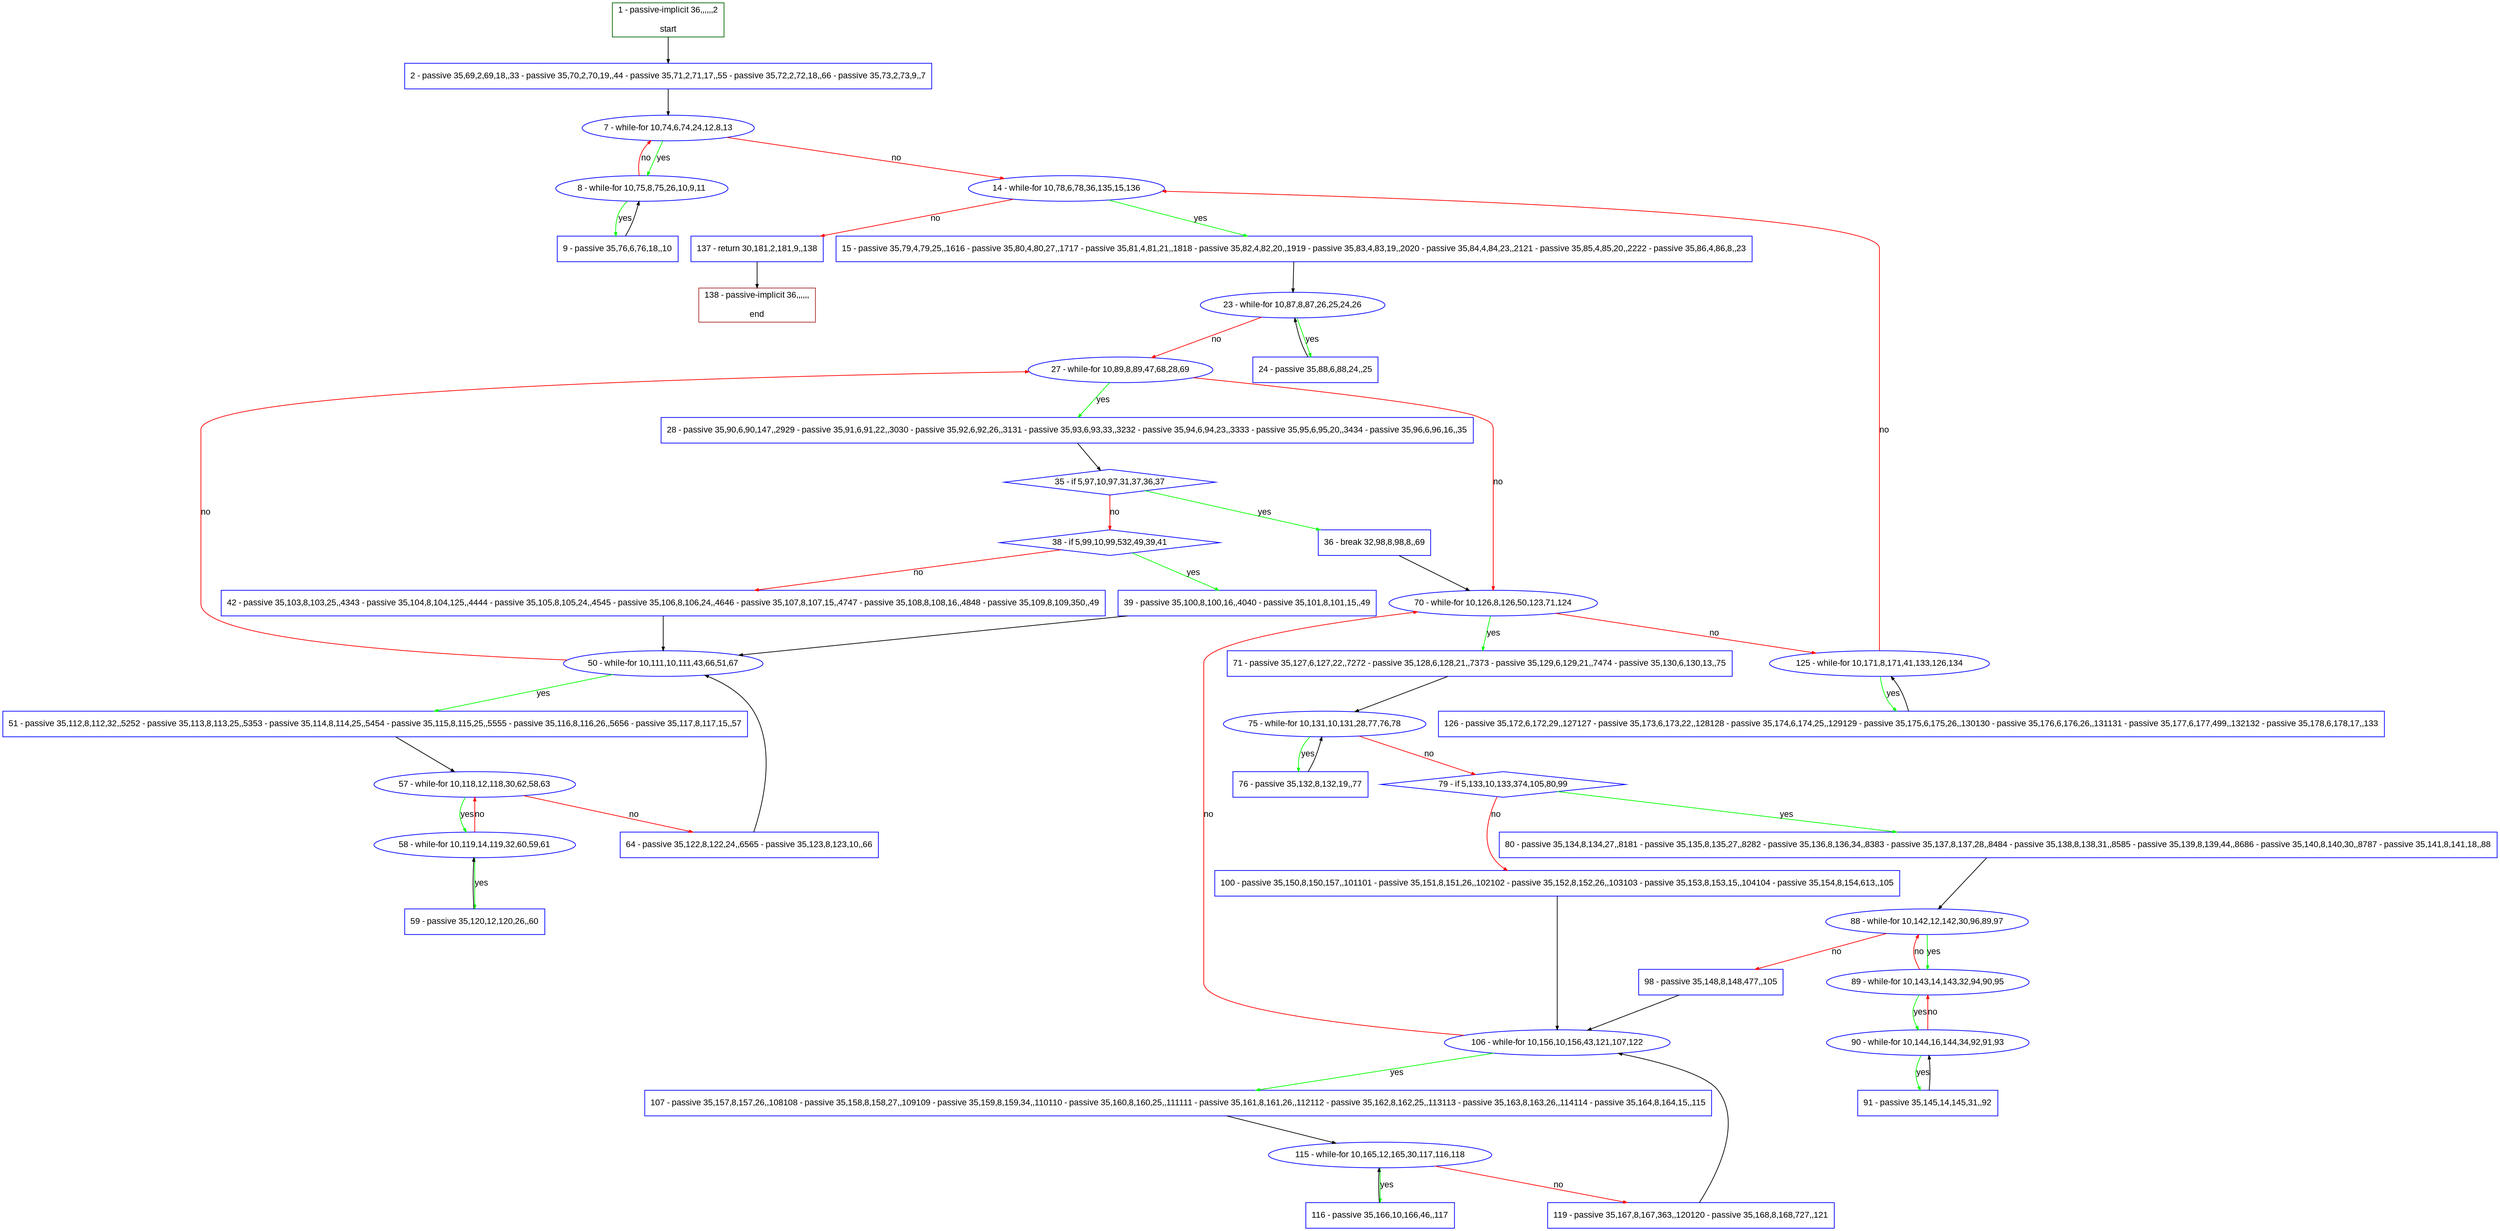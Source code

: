 digraph "" {
  graph [pack="true", label="", fontsize="12", packmode="clust", fontname="Arial", fillcolor="#FFFFCC", bgcolor="white", style="rounded,filled", compound="true"];
  node [node_initialized="no", label="", color="grey", fontsize="12", fillcolor="white", fontname="Arial", style="filled", shape="rectangle", compound="true", fixedsize="false"];
  edge [fontcolor="black", arrowhead="normal", arrowtail="none", arrowsize="0.5", ltail="", label="", color="black", fontsize="12", lhead="", fontname="Arial", dir="forward", compound="true"];
  __N1 [label="2 - passive 35,69,2,69,18,,33 - passive 35,70,2,70,19,,44 - passive 35,71,2,71,17,,55 - passive 35,72,2,72,18,,66 - passive 35,73,2,73,9,,7", color="#0000ff", fillcolor="#ffffff", style="filled", shape="box"];
  __N2 [label="1 - passive-implicit 36,,,,,,2\n\nstart", color="#006400", fillcolor="#ffffff", style="filled", shape="box"];
  __N3 [label="7 - while-for 10,74,6,74,24,12,8,13", color="#0000ff", fillcolor="#ffffff", style="filled", shape="oval"];
  __N4 [label="8 - while-for 10,75,8,75,26,10,9,11", color="#0000ff", fillcolor="#ffffff", style="filled", shape="oval"];
  __N5 [label="14 - while-for 10,78,6,78,36,135,15,136", color="#0000ff", fillcolor="#ffffff", style="filled", shape="oval"];
  __N6 [label="9 - passive 35,76,6,76,18,,10", color="#0000ff", fillcolor="#ffffff", style="filled", shape="box"];
  __N7 [label="15 - passive 35,79,4,79,25,,1616 - passive 35,80,4,80,27,,1717 - passive 35,81,4,81,21,,1818 - passive 35,82,4,82,20,,1919 - passive 35,83,4,83,19,,2020 - passive 35,84,4,84,23,,2121 - passive 35,85,4,85,20,,2222 - passive 35,86,4,86,8,,23", color="#0000ff", fillcolor="#ffffff", style="filled", shape="box"];
  __N8 [label="137 - return 30,181,2,181,9,,138", color="#0000ff", fillcolor="#ffffff", style="filled", shape="box"];
  __N9 [label="23 - while-for 10,87,8,87,26,25,24,26", color="#0000ff", fillcolor="#ffffff", style="filled", shape="oval"];
  __N10 [label="24 - passive 35,88,6,88,24,,25", color="#0000ff", fillcolor="#ffffff", style="filled", shape="box"];
  __N11 [label="27 - while-for 10,89,8,89,47,68,28,69", color="#0000ff", fillcolor="#ffffff", style="filled", shape="oval"];
  __N12 [label="28 - passive 35,90,6,90,147,,2929 - passive 35,91,6,91,22,,3030 - passive 35,92,6,92,26,,3131 - passive 35,93,6,93,33,,3232 - passive 35,94,6,94,23,,3333 - passive 35,95,6,95,20,,3434 - passive 35,96,6,96,16,,35", color="#0000ff", fillcolor="#ffffff", style="filled", shape="box"];
  __N13 [label="70 - while-for 10,126,8,126,50,123,71,124", color="#0000ff", fillcolor="#ffffff", style="filled", shape="oval"];
  __N14 [label="35 - if 5,97,10,97,31,37,36,37", color="#0000ff", fillcolor="#ffffff", style="filled", shape="diamond"];
  __N15 [label="36 - break 32,98,8,98,8,,69", color="#0000ff", fillcolor="#ffffff", style="filled", shape="box"];
  __N16 [label="38 - if 5,99,10,99,532,49,39,41", color="#0000ff", fillcolor="#ffffff", style="filled", shape="diamond"];
  __N17 [label="39 - passive 35,100,8,100,16,,4040 - passive 35,101,8,101,15,,49", color="#0000ff", fillcolor="#ffffff", style="filled", shape="box"];
  __N18 [label="42 - passive 35,103,8,103,25,,4343 - passive 35,104,8,104,125,,4444 - passive 35,105,8,105,24,,4545 - passive 35,106,8,106,24,,4646 - passive 35,107,8,107,15,,4747 - passive 35,108,8,108,16,,4848 - passive 35,109,8,109,350,,49", color="#0000ff", fillcolor="#ffffff", style="filled", shape="box"];
  __N19 [label="50 - while-for 10,111,10,111,43,66,51,67", color="#0000ff", fillcolor="#ffffff", style="filled", shape="oval"];
  __N20 [label="51 - passive 35,112,8,112,32,,5252 - passive 35,113,8,113,25,,5353 - passive 35,114,8,114,25,,5454 - passive 35,115,8,115,25,,5555 - passive 35,116,8,116,26,,5656 - passive 35,117,8,117,15,,57", color="#0000ff", fillcolor="#ffffff", style="filled", shape="box"];
  __N21 [label="57 - while-for 10,118,12,118,30,62,58,63", color="#0000ff", fillcolor="#ffffff", style="filled", shape="oval"];
  __N22 [label="58 - while-for 10,119,14,119,32,60,59,61", color="#0000ff", fillcolor="#ffffff", style="filled", shape="oval"];
  __N23 [label="64 - passive 35,122,8,122,24,,6565 - passive 35,123,8,123,10,,66", color="#0000ff", fillcolor="#ffffff", style="filled", shape="box"];
  __N24 [label="59 - passive 35,120,12,120,26,,60", color="#0000ff", fillcolor="#ffffff", style="filled", shape="box"];
  __N25 [label="71 - passive 35,127,6,127,22,,7272 - passive 35,128,6,128,21,,7373 - passive 35,129,6,129,21,,7474 - passive 35,130,6,130,13,,75", color="#0000ff", fillcolor="#ffffff", style="filled", shape="box"];
  __N26 [label="125 - while-for 10,171,8,171,41,133,126,134", color="#0000ff", fillcolor="#ffffff", style="filled", shape="oval"];
  __N27 [label="75 - while-for 10,131,10,131,28,77,76,78", color="#0000ff", fillcolor="#ffffff", style="filled", shape="oval"];
  __N28 [label="76 - passive 35,132,8,132,19,,77", color="#0000ff", fillcolor="#ffffff", style="filled", shape="box"];
  __N29 [label="79 - if 5,133,10,133,374,105,80,99", color="#0000ff", fillcolor="#ffffff", style="filled", shape="diamond"];
  __N30 [label="80 - passive 35,134,8,134,27,,8181 - passive 35,135,8,135,27,,8282 - passive 35,136,8,136,34,,8383 - passive 35,137,8,137,28,,8484 - passive 35,138,8,138,31,,8585 - passive 35,139,8,139,44,,8686 - passive 35,140,8,140,30,,8787 - passive 35,141,8,141,18,,88", color="#0000ff", fillcolor="#ffffff", style="filled", shape="box"];
  __N31 [label="100 - passive 35,150,8,150,157,,101101 - passive 35,151,8,151,26,,102102 - passive 35,152,8,152,26,,103103 - passive 35,153,8,153,15,,104104 - passive 35,154,8,154,613,,105", color="#0000ff", fillcolor="#ffffff", style="filled", shape="box"];
  __N32 [label="88 - while-for 10,142,12,142,30,96,89,97", color="#0000ff", fillcolor="#ffffff", style="filled", shape="oval"];
  __N33 [label="89 - while-for 10,143,14,143,32,94,90,95", color="#0000ff", fillcolor="#ffffff", style="filled", shape="oval"];
  __N34 [label="98 - passive 35,148,8,148,477,,105", color="#0000ff", fillcolor="#ffffff", style="filled", shape="box"];
  __N35 [label="90 - while-for 10,144,16,144,34,92,91,93", color="#0000ff", fillcolor="#ffffff", style="filled", shape="oval"];
  __N36 [label="91 - passive 35,145,14,145,31,,92", color="#0000ff", fillcolor="#ffffff", style="filled", shape="box"];
  __N37 [label="106 - while-for 10,156,10,156,43,121,107,122", color="#0000ff", fillcolor="#ffffff", style="filled", shape="oval"];
  __N38 [label="107 - passive 35,157,8,157,26,,108108 - passive 35,158,8,158,27,,109109 - passive 35,159,8,159,34,,110110 - passive 35,160,8,160,25,,111111 - passive 35,161,8,161,26,,112112 - passive 35,162,8,162,25,,113113 - passive 35,163,8,163,26,,114114 - passive 35,164,8,164,15,,115", color="#0000ff", fillcolor="#ffffff", style="filled", shape="box"];
  __N39 [label="115 - while-for 10,165,12,165,30,117,116,118", color="#0000ff", fillcolor="#ffffff", style="filled", shape="oval"];
  __N40 [label="116 - passive 35,166,10,166,46,,117", color="#0000ff", fillcolor="#ffffff", style="filled", shape="box"];
  __N41 [label="119 - passive 35,167,8,167,363,,120120 - passive 35,168,8,168,727,,121", color="#0000ff", fillcolor="#ffffff", style="filled", shape="box"];
  __N42 [label="126 - passive 35,172,6,172,29,,127127 - passive 35,173,6,173,22,,128128 - passive 35,174,6,174,25,,129129 - passive 35,175,6,175,26,,130130 - passive 35,176,6,176,26,,131131 - passive 35,177,6,177,499,,132132 - passive 35,178,6,178,17,,133", color="#0000ff", fillcolor="#ffffff", style="filled", shape="box"];
  __N43 [label="138 - passive-implicit 36,,,,,,\n\nend", color="#a52a2a", fillcolor="#ffffff", style="filled", shape="box"];
  __N2 -> __N1 [arrowhead="normal", arrowtail="none", color="#000000", label="", dir="forward"];
  __N1 -> __N3 [arrowhead="normal", arrowtail="none", color="#000000", label="", dir="forward"];
  __N3 -> __N4 [arrowhead="normal", arrowtail="none", color="#00ff00", label="yes", dir="forward"];
  __N4 -> __N3 [arrowhead="normal", arrowtail="none", color="#ff0000", label="no", dir="forward"];
  __N3 -> __N5 [arrowhead="normal", arrowtail="none", color="#ff0000", label="no", dir="forward"];
  __N4 -> __N6 [arrowhead="normal", arrowtail="none", color="#00ff00", label="yes", dir="forward"];
  __N6 -> __N4 [arrowhead="normal", arrowtail="none", color="#000000", label="", dir="forward"];
  __N5 -> __N7 [arrowhead="normal", arrowtail="none", color="#00ff00", label="yes", dir="forward"];
  __N5 -> __N8 [arrowhead="normal", arrowtail="none", color="#ff0000", label="no", dir="forward"];
  __N7 -> __N9 [arrowhead="normal", arrowtail="none", color="#000000", label="", dir="forward"];
  __N9 -> __N10 [arrowhead="normal", arrowtail="none", color="#00ff00", label="yes", dir="forward"];
  __N10 -> __N9 [arrowhead="normal", arrowtail="none", color="#000000", label="", dir="forward"];
  __N9 -> __N11 [arrowhead="normal", arrowtail="none", color="#ff0000", label="no", dir="forward"];
  __N11 -> __N12 [arrowhead="normal", arrowtail="none", color="#00ff00", label="yes", dir="forward"];
  __N11 -> __N13 [arrowhead="normal", arrowtail="none", color="#ff0000", label="no", dir="forward"];
  __N12 -> __N14 [arrowhead="normal", arrowtail="none", color="#000000", label="", dir="forward"];
  __N14 -> __N15 [arrowhead="normal", arrowtail="none", color="#00ff00", label="yes", dir="forward"];
  __N14 -> __N16 [arrowhead="normal", arrowtail="none", color="#ff0000", label="no", dir="forward"];
  __N15 -> __N13 [arrowhead="normal", arrowtail="none", color="#000000", label="", dir="forward"];
  __N16 -> __N17 [arrowhead="normal", arrowtail="none", color="#00ff00", label="yes", dir="forward"];
  __N16 -> __N18 [arrowhead="normal", arrowtail="none", color="#ff0000", label="no", dir="forward"];
  __N17 -> __N19 [arrowhead="normal", arrowtail="none", color="#000000", label="", dir="forward"];
  __N18 -> __N19 [arrowhead="normal", arrowtail="none", color="#000000", label="", dir="forward"];
  __N19 -> __N11 [arrowhead="normal", arrowtail="none", color="#ff0000", label="no", dir="forward"];
  __N19 -> __N20 [arrowhead="normal", arrowtail="none", color="#00ff00", label="yes", dir="forward"];
  __N20 -> __N21 [arrowhead="normal", arrowtail="none", color="#000000", label="", dir="forward"];
  __N21 -> __N22 [arrowhead="normal", arrowtail="none", color="#00ff00", label="yes", dir="forward"];
  __N22 -> __N21 [arrowhead="normal", arrowtail="none", color="#ff0000", label="no", dir="forward"];
  __N21 -> __N23 [arrowhead="normal", arrowtail="none", color="#ff0000", label="no", dir="forward"];
  __N22 -> __N24 [arrowhead="normal", arrowtail="none", color="#00ff00", label="yes", dir="forward"];
  __N24 -> __N22 [arrowhead="normal", arrowtail="none", color="#000000", label="", dir="forward"];
  __N23 -> __N19 [arrowhead="normal", arrowtail="none", color="#000000", label="", dir="forward"];
  __N13 -> __N25 [arrowhead="normal", arrowtail="none", color="#00ff00", label="yes", dir="forward"];
  __N13 -> __N26 [arrowhead="normal", arrowtail="none", color="#ff0000", label="no", dir="forward"];
  __N25 -> __N27 [arrowhead="normal", arrowtail="none", color="#000000", label="", dir="forward"];
  __N27 -> __N28 [arrowhead="normal", arrowtail="none", color="#00ff00", label="yes", dir="forward"];
  __N28 -> __N27 [arrowhead="normal", arrowtail="none", color="#000000", label="", dir="forward"];
  __N27 -> __N29 [arrowhead="normal", arrowtail="none", color="#ff0000", label="no", dir="forward"];
  __N29 -> __N30 [arrowhead="normal", arrowtail="none", color="#00ff00", label="yes", dir="forward"];
  __N29 -> __N31 [arrowhead="normal", arrowtail="none", color="#ff0000", label="no", dir="forward"];
  __N30 -> __N32 [arrowhead="normal", arrowtail="none", color="#000000", label="", dir="forward"];
  __N32 -> __N33 [arrowhead="normal", arrowtail="none", color="#00ff00", label="yes", dir="forward"];
  __N33 -> __N32 [arrowhead="normal", arrowtail="none", color="#ff0000", label="no", dir="forward"];
  __N32 -> __N34 [arrowhead="normal", arrowtail="none", color="#ff0000", label="no", dir="forward"];
  __N33 -> __N35 [arrowhead="normal", arrowtail="none", color="#00ff00", label="yes", dir="forward"];
  __N35 -> __N33 [arrowhead="normal", arrowtail="none", color="#ff0000", label="no", dir="forward"];
  __N35 -> __N36 [arrowhead="normal", arrowtail="none", color="#00ff00", label="yes", dir="forward"];
  __N36 -> __N35 [arrowhead="normal", arrowtail="none", color="#000000", label="", dir="forward"];
  __N34 -> __N37 [arrowhead="normal", arrowtail="none", color="#000000", label="", dir="forward"];
  __N31 -> __N37 [arrowhead="normal", arrowtail="none", color="#000000", label="", dir="forward"];
  __N37 -> __N13 [arrowhead="normal", arrowtail="none", color="#ff0000", label="no", dir="forward"];
  __N37 -> __N38 [arrowhead="normal", arrowtail="none", color="#00ff00", label="yes", dir="forward"];
  __N38 -> __N39 [arrowhead="normal", arrowtail="none", color="#000000", label="", dir="forward"];
  __N39 -> __N40 [arrowhead="normal", arrowtail="none", color="#00ff00", label="yes", dir="forward"];
  __N40 -> __N39 [arrowhead="normal", arrowtail="none", color="#000000", label="", dir="forward"];
  __N39 -> __N41 [arrowhead="normal", arrowtail="none", color="#ff0000", label="no", dir="forward"];
  __N41 -> __N37 [arrowhead="normal", arrowtail="none", color="#000000", label="", dir="forward"];
  __N26 -> __N5 [arrowhead="normal", arrowtail="none", color="#ff0000", label="no", dir="forward"];
  __N26 -> __N42 [arrowhead="normal", arrowtail="none", color="#00ff00", label="yes", dir="forward"];
  __N42 -> __N26 [arrowhead="normal", arrowtail="none", color="#000000", label="", dir="forward"];
  __N8 -> __N43 [arrowhead="normal", arrowtail="none", color="#000000", label="", dir="forward"];
}
